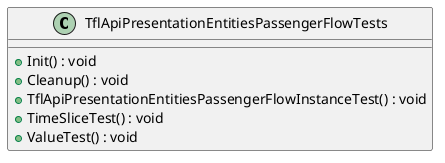 @startuml
class TflApiPresentationEntitiesPassengerFlowTests {
    + Init() : void
    + Cleanup() : void
    + TflApiPresentationEntitiesPassengerFlowInstanceTest() : void
    + TimeSliceTest() : void
    + ValueTest() : void
}
@enduml
